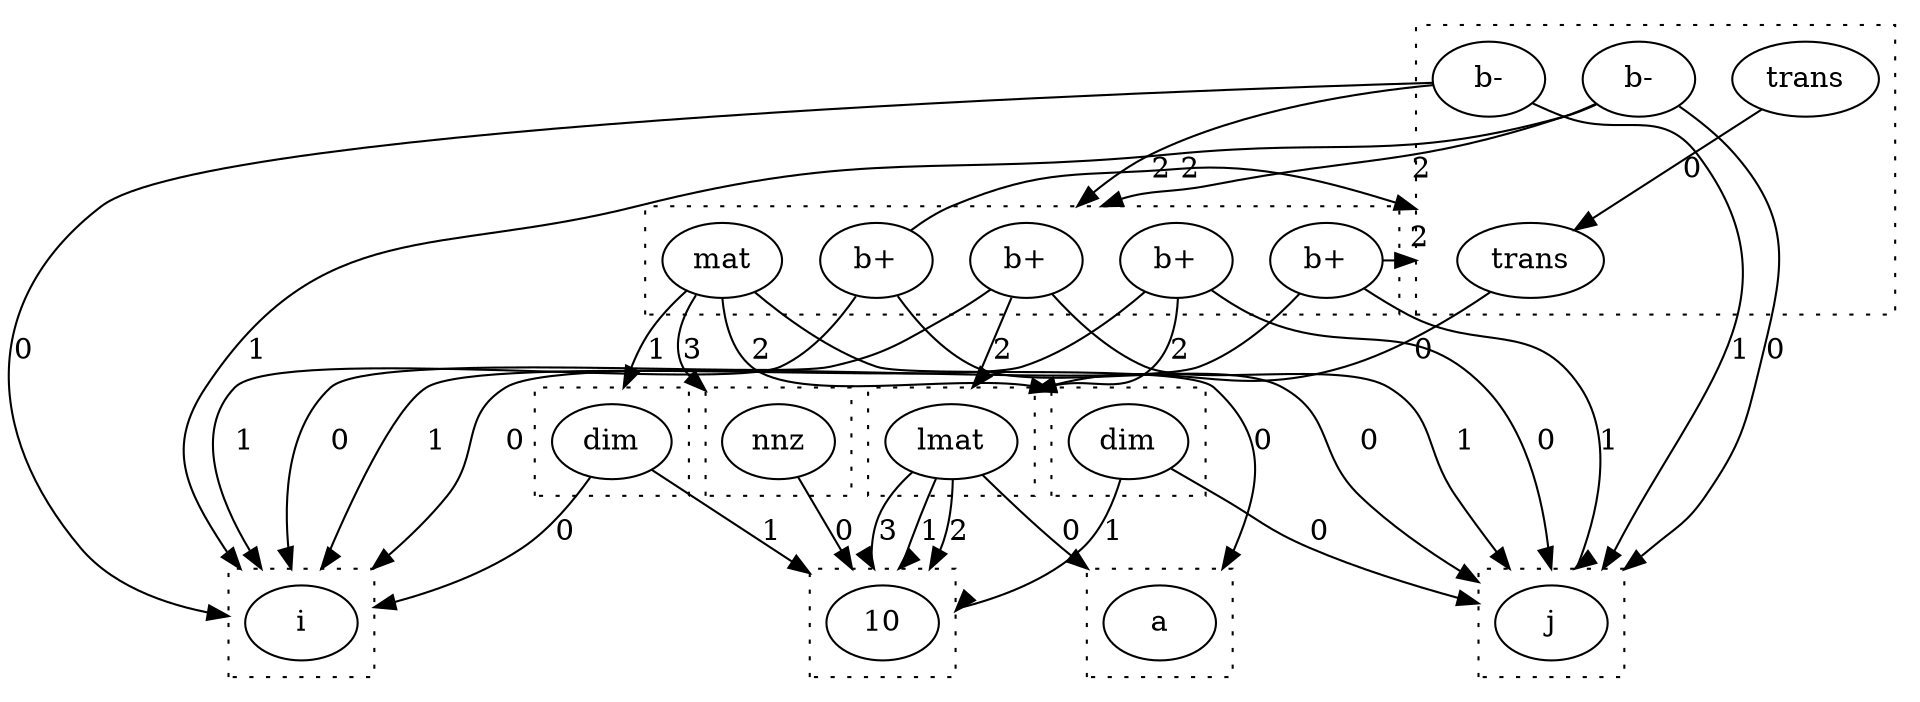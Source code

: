 digraph {
  compound=true
  subgraph cluster_0 {
    style=dotted
    0.0[label = "a"]
  }
  subgraph cluster_1 {
    style=dotted
    1.0[label = "i"]
  }
  subgraph cluster_2 {
    style=dotted
    2.0[label = "10"]
  }
  subgraph cluster_3 {
    style=dotted
    3.0[label = "dim"]
  }
  subgraph cluster_4 {
    style=dotted
    4.0[label = "j"]
  }
  subgraph cluster_5 {
    style=dotted
    5.0[label = "dim"]
  }
  subgraph cluster_6 {
    style=dotted
    6.0[label = "nnz"]
  }
  subgraph cluster_7 {
    style=dotted
    7.0[label = "b+"]
    7.1[label = "mat"]
    7.2[label = "b+"]
    7.3[label = "b+"]
    7.4[label = "b+"]
  }
  subgraph cluster_8 {
    style=dotted
    8.0[label = "lmat"]
  }
  subgraph cluster_11 {
    style=dotted
    11.0[label = "trans"]
    11.1[label = "b-"]
    11.2[label = "trans"]
    11.3[label = "b-"]
  }
  3.0 -> 1.0 [lhead = cluster_1, label = 0]
  3.0 -> 2.0 [lhead = cluster_2, label = 1]
  5.0 -> 4.0 [lhead = cluster_4, label = 0]
  5.0 -> 2.0 [lhead = cluster_2, label = 1]
  6.0 -> 2.0 [lhead = cluster_2, label = 0]
  7.0 -> 1.0 [lhead = cluster_1, label = 0]
  7.0 -> 4.0 [lhead = cluster_4, label = 1]
  7.0 -> 8.0 [lhead = cluster_8, label = 2]
  7.1 -> 0.0 [lhead = cluster_0, label = 0]
  7.1 -> 3.0 [lhead = cluster_3, label = 1]
  7.1 -> 5.0 [lhead = cluster_5, label = 2]
  7.1 -> 6.0 [lhead = cluster_6, label = 3]
  7.2 -> 4.0 [lhead = cluster_4, label = 0]
  7.2 -> 1.0 [lhead = cluster_1, label = 1]
  7.2 -> 8.0 [lhead = cluster_8, label = 2]
  7.3 -> 4.0 [lhead = cluster_4, label = 0]
  7.3 -> 1.0 [lhead = cluster_1, label = 1]
  7.3 -> 11.0 [lhead = cluster_11, label = 2]
  7.4 -> 1.0 [lhead = cluster_1, label = 0]
  7.4 -> 4.0 [lhead = cluster_4, label = 1]
  7.4 -> 11.0 [lhead = cluster_11, label = 2]
  8.0 -> 0.0 [lhead = cluster_0, label = 0]
  8.0 -> 2.0 [lhead = cluster_2, label = 1]
  8.0 -> 2.0 [lhead = cluster_2, label = 2]
  8.0 -> 2.0 [lhead = cluster_2, label = 3]
  11.0 -> 8.0 [lhead = cluster_8, label = 0]
  11.1 -> 4.0 [lhead = cluster_4, label = 0]
  11.1 -> 1.0 [lhead = cluster_1, label = 1]
  11.1 -> 7.0 [lhead = cluster_7, label = 2]
  11.2 -> 11.0 [lhead = cluster_11, label = 0]
  11.3 -> 1.0 [lhead = cluster_1, label = 0]
  11.3 -> 4.0 [lhead = cluster_4, label = 1]
  11.3 -> 7.0 [lhead = cluster_7, label = 2]
}